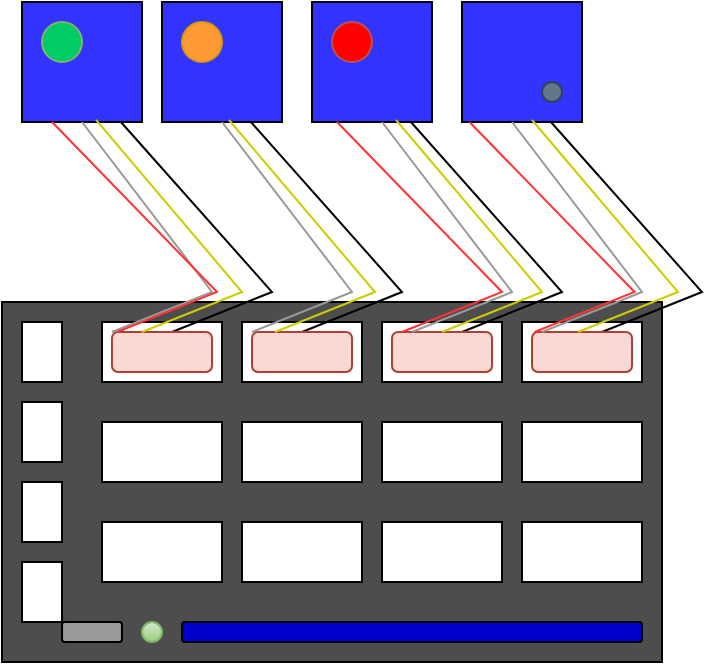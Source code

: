 <mxfile version="24.7.17">
  <diagram name="Page-1" id="PCKs0Zftp_XRR_1ns8uL">
    <mxGraphModel dx="1426" dy="783" grid="1" gridSize="10" guides="1" tooltips="1" connect="1" arrows="1" fold="1" page="1" pageScale="1" pageWidth="850" pageHeight="1100" math="0" shadow="0">
      <root>
        <mxCell id="0" />
        <mxCell id="1" parent="0" />
        <mxCell id="TIjbKh-YFhSQf0g--OvW-1" value="" style="rounded=0;whiteSpace=wrap;html=1;fillColor=#4D4D4D;strokeColor=#000000;" vertex="1" parent="1">
          <mxGeometry x="240" y="230" width="330" height="180" as="geometry" />
        </mxCell>
        <mxCell id="TIjbKh-YFhSQf0g--OvW-2" value="" style="rounded=0;whiteSpace=wrap;html=1;" vertex="1" parent="1">
          <mxGeometry x="290" y="240" width="60" height="30" as="geometry" />
        </mxCell>
        <mxCell id="TIjbKh-YFhSQf0g--OvW-4" value="" style="rounded=0;whiteSpace=wrap;html=1;" vertex="1" parent="1">
          <mxGeometry x="360" y="240" width="60" height="30" as="geometry" />
        </mxCell>
        <mxCell id="TIjbKh-YFhSQf0g--OvW-5" value="" style="rounded=0;whiteSpace=wrap;html=1;" vertex="1" parent="1">
          <mxGeometry x="430" y="240" width="60" height="30" as="geometry" />
        </mxCell>
        <mxCell id="TIjbKh-YFhSQf0g--OvW-6" value="" style="rounded=0;whiteSpace=wrap;html=1;" vertex="1" parent="1">
          <mxGeometry x="500" y="240" width="60" height="30" as="geometry" />
        </mxCell>
        <mxCell id="TIjbKh-YFhSQf0g--OvW-10" value="" style="rounded=0;whiteSpace=wrap;html=1;" vertex="1" parent="1">
          <mxGeometry x="290" y="290" width="60" height="30" as="geometry" />
        </mxCell>
        <mxCell id="TIjbKh-YFhSQf0g--OvW-11" value="" style="rounded=0;whiteSpace=wrap;html=1;" vertex="1" parent="1">
          <mxGeometry x="360" y="290" width="60" height="30" as="geometry" />
        </mxCell>
        <mxCell id="TIjbKh-YFhSQf0g--OvW-13" value="" style="rounded=0;whiteSpace=wrap;html=1;" vertex="1" parent="1">
          <mxGeometry x="500" y="290" width="60" height="30" as="geometry" />
        </mxCell>
        <mxCell id="TIjbKh-YFhSQf0g--OvW-14" value="" style="rounded=0;whiteSpace=wrap;html=1;" vertex="1" parent="1">
          <mxGeometry x="430" y="290" width="60" height="30" as="geometry" />
        </mxCell>
        <mxCell id="TIjbKh-YFhSQf0g--OvW-15" value="" style="rounded=0;whiteSpace=wrap;html=1;" vertex="1" parent="1">
          <mxGeometry x="290" y="340" width="60" height="30" as="geometry" />
        </mxCell>
        <mxCell id="TIjbKh-YFhSQf0g--OvW-17" value="" style="rounded=0;whiteSpace=wrap;html=1;" vertex="1" parent="1">
          <mxGeometry x="360" y="340" width="60" height="30" as="geometry" />
        </mxCell>
        <mxCell id="TIjbKh-YFhSQf0g--OvW-19" value="" style="rounded=0;whiteSpace=wrap;html=1;" vertex="1" parent="1">
          <mxGeometry x="430" y="340" width="60" height="30" as="geometry" />
        </mxCell>
        <mxCell id="TIjbKh-YFhSQf0g--OvW-20" value="" style="rounded=0;whiteSpace=wrap;html=1;" vertex="1" parent="1">
          <mxGeometry x="500" y="340" width="60" height="30" as="geometry" />
        </mxCell>
        <mxCell id="TIjbKh-YFhSQf0g--OvW-32" value="" style="endArrow=none;html=1;rounded=0;" edge="1" parent="1">
          <mxGeometry width="50" height="50" relative="1" as="geometry">
            <mxPoint x="325" y="245" as="sourcePoint" />
            <mxPoint x="295" y="135" as="targetPoint" />
            <Array as="points">
              <mxPoint x="375" y="225" />
            </Array>
          </mxGeometry>
        </mxCell>
        <mxCell id="TIjbKh-YFhSQf0g--OvW-33" value="" style="endArrow=none;html=1;rounded=0;" edge="1" parent="1">
          <mxGeometry width="50" height="50" relative="1" as="geometry">
            <mxPoint x="390" y="245" as="sourcePoint" />
            <mxPoint x="360" y="135" as="targetPoint" />
            <Array as="points">
              <mxPoint x="440" y="225" />
            </Array>
          </mxGeometry>
        </mxCell>
        <mxCell id="TIjbKh-YFhSQf0g--OvW-34" value="" style="endArrow=none;html=1;rounded=0;" edge="1" parent="1">
          <mxGeometry width="50" height="50" relative="1" as="geometry">
            <mxPoint x="470" y="245" as="sourcePoint" />
            <mxPoint x="440" y="135" as="targetPoint" />
            <Array as="points">
              <mxPoint x="520" y="225" />
            </Array>
          </mxGeometry>
        </mxCell>
        <mxCell id="TIjbKh-YFhSQf0g--OvW-35" value="" style="endArrow=none;html=1;rounded=0;" edge="1" parent="1">
          <mxGeometry width="50" height="50" relative="1" as="geometry">
            <mxPoint x="540" y="245" as="sourcePoint" />
            <mxPoint x="510" y="135" as="targetPoint" />
            <Array as="points">
              <mxPoint x="590" y="225" />
            </Array>
          </mxGeometry>
        </mxCell>
        <mxCell id="TIjbKh-YFhSQf0g--OvW-36" value="" style="whiteSpace=wrap;html=1;aspect=fixed;fillColor=#3333FF;" vertex="1" parent="1">
          <mxGeometry x="250" y="80" width="60" height="60" as="geometry" />
        </mxCell>
        <mxCell id="TIjbKh-YFhSQf0g--OvW-37" value="" style="whiteSpace=wrap;html=1;aspect=fixed;fillColor=#3333FF;" vertex="1" parent="1">
          <mxGeometry x="320" y="80" width="60" height="60" as="geometry" />
        </mxCell>
        <mxCell id="TIjbKh-YFhSQf0g--OvW-38" value="" style="whiteSpace=wrap;html=1;aspect=fixed;fillColor=#3333FF;" vertex="1" parent="1">
          <mxGeometry x="395" y="80" width="60" height="60" as="geometry" />
        </mxCell>
        <mxCell id="TIjbKh-YFhSQf0g--OvW-39" value="" style="whiteSpace=wrap;html=1;aspect=fixed;fillColor=#3333FF;" vertex="1" parent="1">
          <mxGeometry x="470" y="80" width="60" height="60" as="geometry" />
        </mxCell>
        <mxCell id="TIjbKh-YFhSQf0g--OvW-40" value="" style="rounded=1;whiteSpace=wrap;html=1;fillColor=#fad9d5;strokeColor=#ae4132;" vertex="1" parent="1">
          <mxGeometry x="295" y="245" width="50" height="20" as="geometry" />
        </mxCell>
        <mxCell id="TIjbKh-YFhSQf0g--OvW-41" value="" style="rounded=1;whiteSpace=wrap;html=1;fillColor=#fad9d5;strokeColor=#ae4132;" vertex="1" parent="1">
          <mxGeometry x="365" y="245" width="50" height="20" as="geometry" />
        </mxCell>
        <mxCell id="TIjbKh-YFhSQf0g--OvW-42" value="" style="rounded=1;whiteSpace=wrap;html=1;fillColor=#fad9d5;strokeColor=#ae4132;" vertex="1" parent="1">
          <mxGeometry x="435" y="245" width="50" height="20" as="geometry" />
        </mxCell>
        <mxCell id="TIjbKh-YFhSQf0g--OvW-43" value="" style="rounded=1;whiteSpace=wrap;html=1;fillColor=#fad9d5;strokeColor=#ae4132;" vertex="1" parent="1">
          <mxGeometry x="505" y="245" width="50" height="20" as="geometry" />
        </mxCell>
        <mxCell id="TIjbKh-YFhSQf0g--OvW-45" value="" style="ellipse;whiteSpace=wrap;html=1;aspect=fixed;fillColor=#00CC66;strokeColor=#82b366;" vertex="1" parent="1">
          <mxGeometry x="260" y="90" width="20" height="20" as="geometry" />
        </mxCell>
        <mxCell id="TIjbKh-YFhSQf0g--OvW-46" value="" style="ellipse;whiteSpace=wrap;html=1;aspect=fixed;fillColor=#FF9933;strokeColor=#d79b00;" vertex="1" parent="1">
          <mxGeometry x="330" y="90" width="20" height="20" as="geometry" />
        </mxCell>
        <mxCell id="TIjbKh-YFhSQf0g--OvW-47" value="" style="ellipse;whiteSpace=wrap;html=1;aspect=fixed;fillColor=#FF0000;strokeColor=#b85450;" vertex="1" parent="1">
          <mxGeometry x="405" y="90" width="20" height="20" as="geometry" />
        </mxCell>
        <mxCell id="TIjbKh-YFhSQf0g--OvW-48" value="" style="ellipse;whiteSpace=wrap;html=1;aspect=fixed;fillColor=#647687;fontColor=#ffffff;strokeColor=#314354;" vertex="1" parent="1">
          <mxGeometry x="510" y="120" width="10" height="10" as="geometry" />
        </mxCell>
        <mxCell id="TIjbKh-YFhSQf0g--OvW-49" value="&lt;span style=&quot;color: rgba(0, 0, 0, 0); font-family: monospace; font-size: 0px; text-align: start; text-wrap: nowrap;&quot;&gt;%3CmxGraphModel%3E%3Croot%3E%3CmxCell%20id%3D%220%22%2F%3E%3CmxCell%20id%3D%221%22%20parent%3D%220%22%2F%3E%3CmxCell%20id%3D%222%22%20value%3D%22%22%20style%3D%22rounded%3D0%3BwhiteSpace%3Dwrap%3Bhtml%3D1%3Bdirection%3Dsouth%3B%22%20vertex%3D%221%22%20parent%3D%221%22%3E%3CmxGeometry%20x%3D%22250%22%20y%3D%22240%22%20width%3D%2220%22%20height%3D%2240%22%20as%3D%22geometry%22%2F%3E%3C%2FmxCell%3E%3C%2Froot%3E%3C%2FmxGraphModel%3E&lt;/span&gt;&lt;span style=&quot;color: rgba(0, 0, 0, 0); font-family: monospace; font-size: 0px; text-align: start; text-wrap: nowrap;&quot;&gt;%3CmxGraphModel%3E%3Croot%3E%3CmxCell%20id%3D%220%22%2F%3E%3CmxCell%20id%3D%221%22%20parent%3D%220%22%2F%3E%3CmxCell%20id%3D%222%22%20value%3D%22%22%20style%3D%22rounded%3D0%3BwhiteSpace%3Dwrap%3Bhtml%3D1%3Bdirection%3Dsouth%3B%22%20vertex%3D%221%22%20parent%3D%221%22%3E%3CmxGeometry%20x%3D%22250%22%20y%3D%22240%22%20width%3D%2220%22%20height%3D%2240%22%20as%3D%22geometry%22%2F%3E%3C%2FmxCell%3E%3C%2Froot%3E%3C%2FmxGraphModel%3E&lt;/span&gt;" style="rounded=0;whiteSpace=wrap;html=1;direction=south;" vertex="1" parent="1">
          <mxGeometry x="250" y="240" width="20" height="30" as="geometry" />
        </mxCell>
        <mxCell id="TIjbKh-YFhSQf0g--OvW-50" value="&lt;span style=&quot;color: rgba(0, 0, 0, 0); font-family: monospace; font-size: 0px; text-align: start; text-wrap: nowrap;&quot;&gt;%3CmxGraphModel%3E%3Croot%3E%3CmxCell%20id%3D%220%22%2F%3E%3CmxCell%20id%3D%221%22%20parent%3D%220%22%2F%3E%3CmxCell%20id%3D%222%22%20value%3D%22%22%20style%3D%22rounded%3D0%3BwhiteSpace%3Dwrap%3Bhtml%3D1%3Bdirection%3Dsouth%3B%22%20vertex%3D%221%22%20parent%3D%221%22%3E%3CmxGeometry%20x%3D%22250%22%20y%3D%22240%22%20width%3D%2220%22%20height%3D%2240%22%20as%3D%22geometry%22%2F%3E%3C%2FmxCell%3E%3C%2Froot%3E%3C%2FmxGraphModel%3E&lt;/span&gt;&lt;span style=&quot;color: rgba(0, 0, 0, 0); font-family: monospace; font-size: 0px; text-align: start; text-wrap: nowrap;&quot;&gt;%3CmxGraphModel%3E%3Croot%3E%3CmxCell%20id%3D%220%22%2F%3E%3CmxCell%20id%3D%221%22%20parent%3D%220%22%2F%3E%3CmxCell%20id%3D%222%22%20value%3D%22%22%20style%3D%22rounded%3D0%3BwhiteSpace%3Dwrap%3Bhtml%3D1%3Bdirection%3Dsouth%3B%22%20vertex%3D%221%22%20parent%3D%221%22%3E%3CmxGeometry%20x%3D%22250%22%20y%3D%22240%22%20width%3D%2220%22%20height%3D%2240%22%20as%3D%22geometry%22%2F%3E%3C%2FmxCell%3E%3C%2Froot%3E%3C%2FmxGraphModel%3E&lt;/span&gt;" style="rounded=0;whiteSpace=wrap;html=1;direction=south;" vertex="1" parent="1">
          <mxGeometry x="250" y="280" width="20" height="30" as="geometry" />
        </mxCell>
        <mxCell id="TIjbKh-YFhSQf0g--OvW-51" value="&lt;span style=&quot;color: rgba(0, 0, 0, 0); font-family: monospace; font-size: 0px; text-align: start; text-wrap: nowrap;&quot;&gt;%3CmxGraphModel%3E%3Croot%3E%3CmxCell%20id%3D%220%22%2F%3E%3CmxCell%20id%3D%221%22%20parent%3D%220%22%2F%3E%3CmxCell%20id%3D%222%22%20value%3D%22%22%20style%3D%22rounded%3D0%3BwhiteSpace%3Dwrap%3Bhtml%3D1%3Bdirection%3Dsouth%3B%22%20vertex%3D%221%22%20parent%3D%221%22%3E%3CmxGeometry%20x%3D%22250%22%20y%3D%22240%22%20width%3D%2220%22%20height%3D%2240%22%20as%3D%22geometry%22%2F%3E%3C%2FmxCell%3E%3C%2Froot%3E%3C%2FmxGraphModel%3E&lt;/span&gt;&lt;span style=&quot;color: rgba(0, 0, 0, 0); font-family: monospace; font-size: 0px; text-align: start; text-wrap: nowrap;&quot;&gt;%3CmxGraphModel%3E%3Croot%3E%3CmxCell%20id%3D%220%22%2F%3E%3CmxCell%20id%3D%221%22%20parent%3D%220%22%2F%3E%3CmxCell%20id%3D%222%22%20value%3D%22%22%20style%3D%22rounded%3D0%3BwhiteSpace%3Dwrap%3Bhtml%3D1%3Bdirection%3Dsouth%3B%22%20vertex%3D%221%22%20parent%3D%221%22%3E%3CmxGeometry%20x%3D%22250%22%20y%3D%22240%22%20width%3D%2220%22%20height%3D%2240%22%20as%3D%22geometry%22%2F%3E%3C%2FmxCell%3E%3C%2Froot%3E%3C%2FmxGraphModel%3E&lt;/span&gt;" style="rounded=0;whiteSpace=wrap;html=1;direction=south;" vertex="1" parent="1">
          <mxGeometry x="250" y="320" width="20" height="30" as="geometry" />
        </mxCell>
        <mxCell id="TIjbKh-YFhSQf0g--OvW-53" value="&lt;span style=&quot;color: rgba(0, 0, 0, 0); font-family: monospace; font-size: 0px; text-align: start; text-wrap: nowrap;&quot;&gt;%3CmxGraphModel%3E%3Croot%3E%3CmxCell%20id%3D%220%22%2F%3E%3CmxCell%20id%3D%221%22%20parent%3D%220%22%2F%3E%3CmxCell%20id%3D%222%22%20value%3D%22%22%20style%3D%22rounded%3D0%3BwhiteSpace%3Dwrap%3Bhtml%3D1%3Bdirection%3Dsouth%3B%22%20vertex%3D%221%22%20parent%3D%221%22%3E%3CmxGeometry%20x%3D%22250%22%20y%3D%22240%22%20width%3D%2220%22%20height%3D%2240%22%20as%3D%22geometry%22%2F%3E%3C%2FmxCell%3E%3C%2Froot%3E%3C%2FmxGraphModel%3E&lt;/span&gt;&lt;span style=&quot;color: rgba(0, 0, 0, 0); font-family: monospace; font-size: 0px; text-align: start; text-wrap: nowrap;&quot;&gt;%3CmxGraphModel%3E%3Croot%3E%3CmxCell%20id%3D%220%22%2F%3E%3CmxCell%20id%3D%221%22%20parent%3D%220%22%2F%3E%3CmxCell%20id%3D%222%22%20value%3D%22%22%20style%3D%22rounded%3D0%3BwhiteSpace%3Dwrap%3Bhtml%3D1%3Bdirection%3Dsouth%3B%22%20vertex%3D%221%22%20parent%3D%221%22%3E%3CmxGeometry%20x%3D%22250%22%20y%3D%22240%22%20width%3D%2220%22%20height%3D%2240%22%20as%3D%22geometry%22%2F%3E%3C%2FmxCell%3E%3C%2Froot%3E%3C%2FmxGraphModel%3E&lt;/span&gt;" style="rounded=0;whiteSpace=wrap;html=1;direction=south;" vertex="1" parent="1">
          <mxGeometry x="250" y="360" width="20" height="30" as="geometry" />
        </mxCell>
        <mxCell id="TIjbKh-YFhSQf0g--OvW-54" value="" style="ellipse;whiteSpace=wrap;html=1;aspect=fixed;fillColor=#d5e8d4;gradientColor=#97d077;strokeColor=#82b366;" vertex="1" parent="1">
          <mxGeometry x="310" y="390" width="10" height="10" as="geometry" />
        </mxCell>
        <mxCell id="TIjbKh-YFhSQf0g--OvW-55" value="" style="endArrow=none;html=1;rounded=0;entryX=0.5;entryY=1;entryDx=0;entryDy=0;strokeColor=#999999;" edge="1" parent="1" target="TIjbKh-YFhSQf0g--OvW-36">
          <mxGeometry width="50" height="50" relative="1" as="geometry">
            <mxPoint x="295" y="245" as="sourcePoint" />
            <mxPoint x="270" y="150" as="targetPoint" />
            <Array as="points">
              <mxPoint x="345" y="225" />
            </Array>
          </mxGeometry>
        </mxCell>
        <mxCell id="TIjbKh-YFhSQf0g--OvW-56" value="" style="endArrow=none;html=1;rounded=0;entryX=0.617;entryY=0.983;entryDx=0;entryDy=0;entryPerimeter=0;strokeColor=#CCCC00;" edge="1" parent="1" target="TIjbKh-YFhSQf0g--OvW-36">
          <mxGeometry width="50" height="50" relative="1" as="geometry">
            <mxPoint x="310" y="245" as="sourcePoint" />
            <mxPoint x="280" y="135" as="targetPoint" />
            <Array as="points">
              <mxPoint x="360" y="225" />
            </Array>
          </mxGeometry>
        </mxCell>
        <mxCell id="TIjbKh-YFhSQf0g--OvW-58" value="" style="endArrow=none;html=1;rounded=0;entryX=0.25;entryY=1;entryDx=0;entryDy=0;strokeColor=#FF3333;" edge="1" parent="1" target="TIjbKh-YFhSQf0g--OvW-36">
          <mxGeometry width="50" height="50" relative="1" as="geometry">
            <mxPoint x="297.5" y="245" as="sourcePoint" />
            <mxPoint x="282.5" y="140" as="targetPoint" />
            <Array as="points">
              <mxPoint x="347.5" y="225" />
            </Array>
          </mxGeometry>
        </mxCell>
        <mxCell id="TIjbKh-YFhSQf0g--OvW-59" value="" style="endArrow=none;html=1;rounded=0;entryX=0.617;entryY=0.983;entryDx=0;entryDy=0;entryPerimeter=0;strokeColor=#CCCC00;" edge="1" parent="1">
          <mxGeometry width="50" height="50" relative="1" as="geometry">
            <mxPoint x="376.5" y="245" as="sourcePoint" />
            <mxPoint x="353.5" y="139" as="targetPoint" />
            <Array as="points">
              <mxPoint x="426.5" y="225" />
            </Array>
          </mxGeometry>
        </mxCell>
        <mxCell id="TIjbKh-YFhSQf0g--OvW-60" value="" style="endArrow=none;html=1;rounded=0;entryX=0.5;entryY=1;entryDx=0;entryDy=0;strokeColor=#999999;" edge="1" parent="1">
          <mxGeometry width="50" height="50" relative="1" as="geometry">
            <mxPoint x="365" y="245" as="sourcePoint" />
            <mxPoint x="350" y="140" as="targetPoint" />
            <Array as="points">
              <mxPoint x="415" y="225" />
            </Array>
          </mxGeometry>
        </mxCell>
        <mxCell id="TIjbKh-YFhSQf0g--OvW-62" value="" style="endArrow=none;html=1;rounded=0;entryX=0.25;entryY=1;entryDx=0;entryDy=0;strokeColor=#FF3333;" edge="1" parent="1">
          <mxGeometry width="50" height="50" relative="1" as="geometry">
            <mxPoint x="440" y="245" as="sourcePoint" />
            <mxPoint x="407.5" y="140" as="targetPoint" />
            <Array as="points">
              <mxPoint x="490" y="225" />
            </Array>
          </mxGeometry>
        </mxCell>
        <mxCell id="TIjbKh-YFhSQf0g--OvW-63" value="" style="endArrow=none;html=1;rounded=0;entryX=0.25;entryY=1;entryDx=0;entryDy=0;strokeColor=#FF3333;" edge="1" parent="1">
          <mxGeometry width="50" height="50" relative="1" as="geometry">
            <mxPoint x="506.25" y="245" as="sourcePoint" />
            <mxPoint x="473.75" y="140" as="targetPoint" />
            <Array as="points">
              <mxPoint x="556.25" y="225" />
            </Array>
          </mxGeometry>
        </mxCell>
        <mxCell id="TIjbKh-YFhSQf0g--OvW-64" value="" style="endArrow=none;html=1;rounded=0;entryX=0.5;entryY=1;entryDx=0;entryDy=0;strokeColor=#999999;" edge="1" parent="1">
          <mxGeometry width="50" height="50" relative="1" as="geometry">
            <mxPoint x="445" y="245" as="sourcePoint" />
            <mxPoint x="430" y="140" as="targetPoint" />
            <Array as="points">
              <mxPoint x="495" y="225" />
            </Array>
          </mxGeometry>
        </mxCell>
        <mxCell id="TIjbKh-YFhSQf0g--OvW-65" value="" style="endArrow=none;html=1;rounded=0;entryX=0.5;entryY=1;entryDx=0;entryDy=0;strokeColor=#999999;" edge="1" parent="1">
          <mxGeometry width="50" height="50" relative="1" as="geometry">
            <mxPoint x="510" y="245" as="sourcePoint" />
            <mxPoint x="495" y="140" as="targetPoint" />
            <Array as="points">
              <mxPoint x="560" y="225" />
            </Array>
          </mxGeometry>
        </mxCell>
        <mxCell id="TIjbKh-YFhSQf0g--OvW-66" value="" style="endArrow=none;html=1;rounded=0;entryX=0.617;entryY=0.983;entryDx=0;entryDy=0;entryPerimeter=0;strokeColor=#CCCC00;" edge="1" parent="1">
          <mxGeometry width="50" height="50" relative="1" as="geometry">
            <mxPoint x="460" y="245" as="sourcePoint" />
            <mxPoint x="437" y="139" as="targetPoint" />
            <Array as="points">
              <mxPoint x="510" y="225" />
            </Array>
          </mxGeometry>
        </mxCell>
        <mxCell id="TIjbKh-YFhSQf0g--OvW-67" value="" style="endArrow=none;html=1;rounded=0;entryX=0.617;entryY=0.983;entryDx=0;entryDy=0;entryPerimeter=0;strokeColor=#CCCC00;" edge="1" parent="1">
          <mxGeometry width="50" height="50" relative="1" as="geometry">
            <mxPoint x="528" y="245" as="sourcePoint" />
            <mxPoint x="505" y="139" as="targetPoint" />
            <Array as="points">
              <mxPoint x="578" y="225" />
            </Array>
          </mxGeometry>
        </mxCell>
        <mxCell id="TIjbKh-YFhSQf0g--OvW-68" value="" style="rounded=1;whiteSpace=wrap;html=1;fillColor=#999999;" vertex="1" parent="1">
          <mxGeometry x="270" y="390" width="30" height="10" as="geometry" />
        </mxCell>
        <mxCell id="TIjbKh-YFhSQf0g--OvW-69" value="" style="rounded=1;whiteSpace=wrap;html=1;fillColor=#0000CC;" vertex="1" parent="1">
          <mxGeometry x="330" y="390" width="230" height="10" as="geometry" />
        </mxCell>
      </root>
    </mxGraphModel>
  </diagram>
</mxfile>
